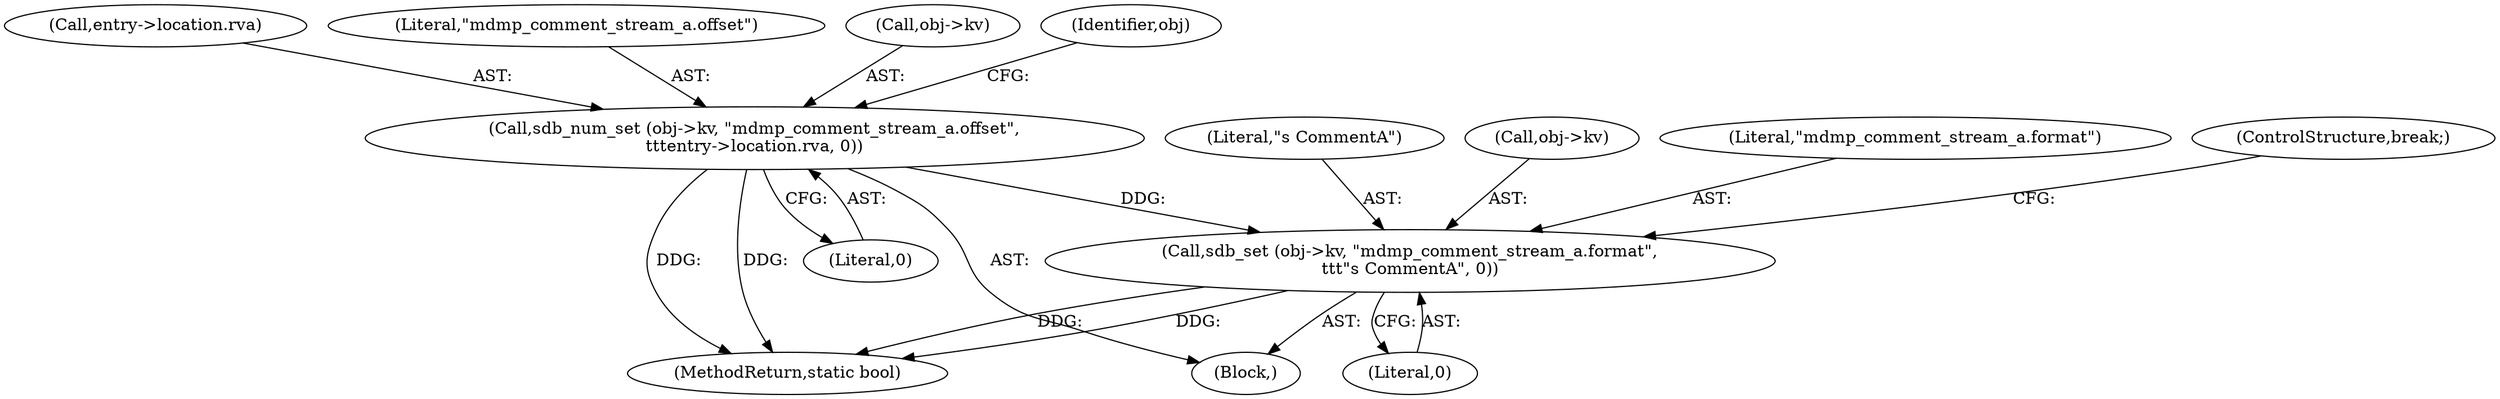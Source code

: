 digraph "0_radare2_40b021ba29c8f90ccf7c879fde2580bc73a17e8e_0@pointer" {
"1000652" [label="(Call,sdb_num_set (obj->kv, \"mdmp_comment_stream_a.offset\",\n\t\t\tentry->location.rva, 0))"];
"1000663" [label="(Call,sdb_set (obj->kv, \"mdmp_comment_stream_a.format\",\n\t\t\t\"s CommentA\", 0))"];
"1000669" [label="(Literal,0)"];
"1000663" [label="(Call,sdb_set (obj->kv, \"mdmp_comment_stream_a.format\",\n\t\t\t\"s CommentA\", 0))"];
"1000652" [label="(Call,sdb_num_set (obj->kv, \"mdmp_comment_stream_a.offset\",\n\t\t\tentry->location.rva, 0))"];
"1001137" [label="(MethodReturn,static bool)"];
"1000668" [label="(Literal,\"s CommentA\")"];
"1000664" [label="(Call,obj->kv)"];
"1000667" [label="(Literal,\"mdmp_comment_stream_a.format\")"];
"1000657" [label="(Call,entry->location.rva)"];
"1000656" [label="(Literal,\"mdmp_comment_stream_a.offset\")"];
"1000653" [label="(Call,obj->kv)"];
"1000665" [label="(Identifier,obj)"];
"1000670" [label="(ControlStructure,break;)"];
"1000662" [label="(Literal,0)"];
"1000166" [label="(Block,)"];
"1000652" -> "1000166"  [label="AST: "];
"1000652" -> "1000662"  [label="CFG: "];
"1000653" -> "1000652"  [label="AST: "];
"1000656" -> "1000652"  [label="AST: "];
"1000657" -> "1000652"  [label="AST: "];
"1000662" -> "1000652"  [label="AST: "];
"1000665" -> "1000652"  [label="CFG: "];
"1000652" -> "1001137"  [label="DDG: "];
"1000652" -> "1001137"  [label="DDG: "];
"1000652" -> "1000663"  [label="DDG: "];
"1000663" -> "1000166"  [label="AST: "];
"1000663" -> "1000669"  [label="CFG: "];
"1000664" -> "1000663"  [label="AST: "];
"1000667" -> "1000663"  [label="AST: "];
"1000668" -> "1000663"  [label="AST: "];
"1000669" -> "1000663"  [label="AST: "];
"1000670" -> "1000663"  [label="CFG: "];
"1000663" -> "1001137"  [label="DDG: "];
"1000663" -> "1001137"  [label="DDG: "];
}
